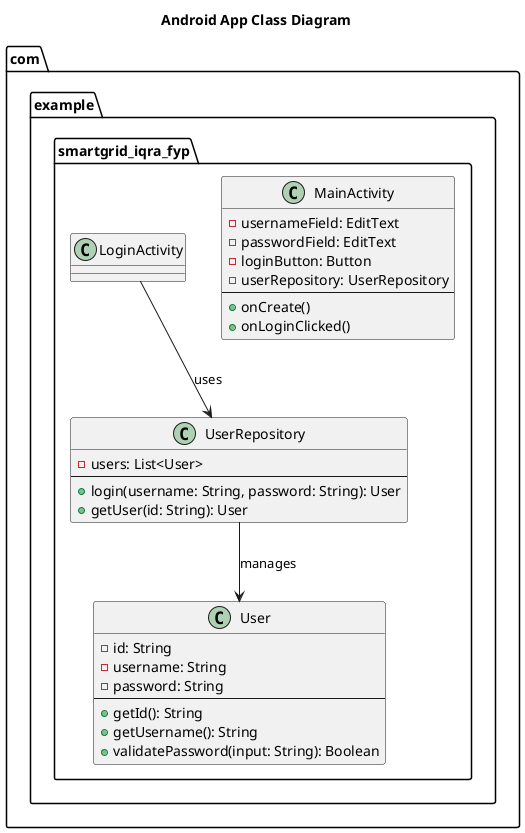 @startuml
title Android App Class Diagram

package "com.example.smartgrid_iqra_fyp" {

  class MainActivity {
    - usernameField: EditText
    - passwordField: EditText
    - loginButton: Button
    - userRepository: UserRepository
    --
    + onCreate()
    + onLoginClicked()
  }

  class User {
    - id: String
    - username: String
    - password: String
    --
    + getId(): String
    + getUsername(): String
    + validatePassword(input: String): Boolean
  }

  class UserRepository {
    - users: List<User>
    --
    + login(username: String, password: String): User
    + getUser(id: String): User
  }

  LoginActivity --> UserRepository : uses
  UserRepository --> User : manages

}

@enduml
